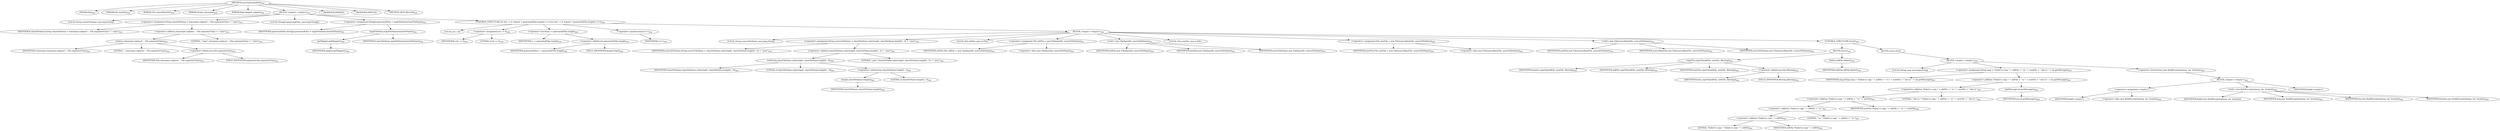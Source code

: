 digraph "moveGeneratedFile" {  
"802" [label = <(METHOD,moveGeneratedFile)<SUB>428</SUB>> ]
"803" [label = <(PARAM,this)<SUB>428</SUB>> ]
"804" [label = <(PARAM,File baseDir)<SUB>428</SUB>> ]
"805" [label = <(PARAM,File sourceBaseFile)<SUB>428</SUB>> ]
"806" [label = <(PARAM,String classname)<SUB>429</SUB>> ]
"807" [label = <(PARAM,RmicAdapter adapter)<SUB>430</SUB>> ]
"808" [label = <(BLOCK,&lt;empty&gt;,&lt;empty&gt;)<SUB>431</SUB>> ]
"809" [label = <(LOCAL,String classFileName: java.lang.String)> ]
"810" [label = <(&lt;operator&gt;.assignment,String classFileName = classname.replace('.', File.separatorChar) + &quot;.class&quot;)<SUB>433</SUB>> ]
"811" [label = <(IDENTIFIER,classFileName,String classFileName = classname.replace('.', File.separatorChar) + &quot;.class&quot;)<SUB>433</SUB>> ]
"812" [label = <(&lt;operator&gt;.addition,classname.replace('.', File.separatorChar) + &quot;.class&quot;)<SUB>434</SUB>> ]
"813" [label = <(replace,classname.replace('.', File.separatorChar))<SUB>434</SUB>> ]
"814" [label = <(IDENTIFIER,classname,classname.replace('.', File.separatorChar))<SUB>434</SUB>> ]
"815" [label = <(LITERAL,'.',classname.replace('.', File.separatorChar))<SUB>434</SUB>> ]
"816" [label = <(&lt;operator&gt;.fieldAccess,File.separatorChar)<SUB>434</SUB>> ]
"817" [label = <(IDENTIFIER,File,classname.replace('.', File.separatorChar))<SUB>434</SUB>> ]
"818" [label = <(FIELD_IDENTIFIER,separatorChar,separatorChar)<SUB>434</SUB>> ]
"819" [label = <(LITERAL,&quot;.class&quot;,classname.replace('.', File.separatorChar) + &quot;.class&quot;)<SUB>434</SUB>> ]
"820" [label = <(LOCAL,String[] generatedFiles: java.lang.String[])> ]
"821" [label = <(&lt;operator&gt;.assignment,String[] generatedFiles = mapFileName(classFileName))<SUB>435</SUB>> ]
"822" [label = <(IDENTIFIER,generatedFiles,String[] generatedFiles = mapFileName(classFileName))<SUB>435</SUB>> ]
"823" [label = <(mapFileName,mapFileName(classFileName))<SUB>436</SUB>> ]
"824" [label = <(getMapper,getMapper())<SUB>436</SUB>> ]
"825" [label = <(IDENTIFIER,adapter,getMapper())<SUB>436</SUB>> ]
"826" [label = <(IDENTIFIER,classFileName,mapFileName(classFileName))<SUB>436</SUB>> ]
"827" [label = <(CONTROL_STRUCTURE,for (int i = 0; Some(i &lt; generatedFiles.length); i++),for (int i = 0; Some(i &lt; generatedFiles.length); i++))<SUB>438</SUB>> ]
"828" [label = <(LOCAL,int i: int)> ]
"829" [label = <(&lt;operator&gt;.assignment,int i = 0)<SUB>438</SUB>> ]
"830" [label = <(IDENTIFIER,i,int i = 0)<SUB>438</SUB>> ]
"831" [label = <(LITERAL,0,int i = 0)<SUB>438</SUB>> ]
"832" [label = <(&lt;operator&gt;.lessThan,i &lt; generatedFiles.length)<SUB>438</SUB>> ]
"833" [label = <(IDENTIFIER,i,i &lt; generatedFiles.length)<SUB>438</SUB>> ]
"834" [label = <(&lt;operator&gt;.fieldAccess,generatedFiles.length)<SUB>438</SUB>> ]
"835" [label = <(IDENTIFIER,generatedFiles,i &lt; generatedFiles.length)<SUB>438</SUB>> ]
"836" [label = <(FIELD_IDENTIFIER,length,length)<SUB>438</SUB>> ]
"837" [label = <(&lt;operator&gt;.postIncrement,i++)<SUB>438</SUB>> ]
"838" [label = <(IDENTIFIER,i,i++)<SUB>438</SUB>> ]
"839" [label = <(BLOCK,&lt;empty&gt;,&lt;empty&gt;)<SUB>438</SUB>> ]
"840" [label = <(LOCAL,String sourceFileName: java.lang.String)> ]
"841" [label = <(&lt;operator&gt;.assignment,String sourceFileName = classFileName.substring(0, classFileName.length() - 6) + &quot;.java&quot;)<SUB>439</SUB>> ]
"842" [label = <(IDENTIFIER,sourceFileName,String sourceFileName = classFileName.substring(0, classFileName.length() - 6) + &quot;.java&quot;)<SUB>439</SUB>> ]
"843" [label = <(&lt;operator&gt;.addition,classFileName.substring(0, classFileName.length() - 6) + &quot;.java&quot;)<SUB>440</SUB>> ]
"844" [label = <(substring,classFileName.substring(0, classFileName.length() - 6))<SUB>440</SUB>> ]
"845" [label = <(IDENTIFIER,classFileName,classFileName.substring(0, classFileName.length() - 6))<SUB>440</SUB>> ]
"846" [label = <(LITERAL,0,classFileName.substring(0, classFileName.length() - 6))<SUB>440</SUB>> ]
"847" [label = <(&lt;operator&gt;.subtraction,classFileName.length() - 6)<SUB>440</SUB>> ]
"848" [label = <(length,classFileName.length())<SUB>440</SUB>> ]
"849" [label = <(IDENTIFIER,classFileName,classFileName.length())<SUB>440</SUB>> ]
"850" [label = <(LITERAL,6,classFileName.length() - 6)<SUB>440</SUB>> ]
"851" [label = <(LITERAL,&quot;.java&quot;,classFileName.substring(0, classFileName.length() - 6) + &quot;.java&quot;)<SUB>440</SUB>> ]
"43" [label = <(LOCAL,File oldFile: java.io.File)> ]
"852" [label = <(&lt;operator&gt;.assignment,File oldFile = new File(baseDir, sourceFileName))<SUB>441</SUB>> ]
"853" [label = <(IDENTIFIER,oldFile,File oldFile = new File(baseDir, sourceFileName))<SUB>441</SUB>> ]
"854" [label = <(&lt;operator&gt;.alloc,new File(baseDir, sourceFileName))<SUB>441</SUB>> ]
"855" [label = <(&lt;init&gt;,new File(baseDir, sourceFileName))<SUB>441</SUB>> ]
"42" [label = <(IDENTIFIER,oldFile,new File(baseDir, sourceFileName))<SUB>441</SUB>> ]
"856" [label = <(IDENTIFIER,baseDir,new File(baseDir, sourceFileName))<SUB>441</SUB>> ]
"857" [label = <(IDENTIFIER,sourceFileName,new File(baseDir, sourceFileName))<SUB>441</SUB>> ]
"45" [label = <(LOCAL,File newFile: java.io.File)> ]
"858" [label = <(&lt;operator&gt;.assignment,File newFile = new File(sourceBaseFile, sourceFileName))<SUB>442</SUB>> ]
"859" [label = <(IDENTIFIER,newFile,File newFile = new File(sourceBaseFile, sourceFileName))<SUB>442</SUB>> ]
"860" [label = <(&lt;operator&gt;.alloc,new File(sourceBaseFile, sourceFileName))<SUB>442</SUB>> ]
"861" [label = <(&lt;init&gt;,new File(sourceBaseFile, sourceFileName))<SUB>442</SUB>> ]
"44" [label = <(IDENTIFIER,newFile,new File(sourceBaseFile, sourceFileName))<SUB>442</SUB>> ]
"862" [label = <(IDENTIFIER,sourceBaseFile,new File(sourceBaseFile, sourceFileName))<SUB>442</SUB>> ]
"863" [label = <(IDENTIFIER,sourceFileName,new File(sourceBaseFile, sourceFileName))<SUB>442</SUB>> ]
"864" [label = <(CONTROL_STRUCTURE,try,try)<SUB>443</SUB>> ]
"865" [label = <(BLOCK,try,try)<SUB>443</SUB>> ]
"866" [label = <(copyFile,copyFile(oldFile, newFile, filtering))<SUB>444</SUB>> ]
"867" [label = <(IDENTIFIER,project,copyFile(oldFile, newFile, filtering))<SUB>444</SUB>> ]
"868" [label = <(IDENTIFIER,oldFile,copyFile(oldFile, newFile, filtering))<SUB>444</SUB>> ]
"869" [label = <(IDENTIFIER,newFile,copyFile(oldFile, newFile, filtering))<SUB>444</SUB>> ]
"870" [label = <(&lt;operator&gt;.fieldAccess,this.filtering)<SUB>444</SUB>> ]
"871" [label = <(IDENTIFIER,this,copyFile(oldFile, newFile, filtering))<SUB>444</SUB>> ]
"872" [label = <(FIELD_IDENTIFIER,filtering,filtering)<SUB>444</SUB>> ]
"873" [label = <(delete,oldFile.delete())<SUB>445</SUB>> ]
"874" [label = <(IDENTIFIER,oldFile,oldFile.delete())<SUB>445</SUB>> ]
"875" [label = <(BLOCK,catch,catch)> ]
"876" [label = <(BLOCK,&lt;empty&gt;,&lt;empty&gt;)<SUB>446</SUB>> ]
"877" [label = <(LOCAL,String msg: java.lang.String)> ]
"878" [label = <(&lt;operator&gt;.assignment,String msg = &quot;Failed to copy &quot; + oldFile + &quot; to &quot; + newFile + &quot; due to &quot; + ioe.getMessage())<SUB>447</SUB>> ]
"879" [label = <(IDENTIFIER,msg,String msg = &quot;Failed to copy &quot; + oldFile + &quot; to &quot; + newFile + &quot; due to &quot; + ioe.getMessage())<SUB>447</SUB>> ]
"880" [label = <(&lt;operator&gt;.addition,&quot;Failed to copy &quot; + oldFile + &quot; to &quot; + newFile + &quot; due to &quot; + ioe.getMessage())<SUB>447</SUB>> ]
"881" [label = <(&lt;operator&gt;.addition,&quot;Failed to copy &quot; + oldFile + &quot; to &quot; + newFile + &quot; due to &quot;)<SUB>447</SUB>> ]
"882" [label = <(&lt;operator&gt;.addition,&quot;Failed to copy &quot; + oldFile + &quot; to &quot; + newFile)<SUB>447</SUB>> ]
"883" [label = <(&lt;operator&gt;.addition,&quot;Failed to copy &quot; + oldFile + &quot; to &quot;)<SUB>447</SUB>> ]
"884" [label = <(&lt;operator&gt;.addition,&quot;Failed to copy &quot; + oldFile)<SUB>447</SUB>> ]
"885" [label = <(LITERAL,&quot;Failed to copy &quot;,&quot;Failed to copy &quot; + oldFile)<SUB>447</SUB>> ]
"886" [label = <(IDENTIFIER,oldFile,&quot;Failed to copy &quot; + oldFile)<SUB>447</SUB>> ]
"887" [label = <(LITERAL,&quot; to &quot;,&quot;Failed to copy &quot; + oldFile + &quot; to &quot;)<SUB>447</SUB>> ]
"888" [label = <(IDENTIFIER,newFile,&quot;Failed to copy &quot; + oldFile + &quot; to &quot; + newFile)<SUB>448</SUB>> ]
"889" [label = <(LITERAL,&quot; due to &quot;,&quot;Failed to copy &quot; + oldFile + &quot; to &quot; + newFile + &quot; due to &quot;)<SUB>448</SUB>> ]
"890" [label = <(getMessage,ioe.getMessage())<SUB>448</SUB>> ]
"891" [label = <(IDENTIFIER,ioe,ioe.getMessage())<SUB>448</SUB>> ]
"892" [label = <(&lt;operator&gt;.throw,throw new BuildException(msg, ioe, location);)<SUB>449</SUB>> ]
"893" [label = <(BLOCK,&lt;empty&gt;,&lt;empty&gt;)<SUB>449</SUB>> ]
"894" [label = <(&lt;operator&gt;.assignment,&lt;empty&gt;)> ]
"895" [label = <(IDENTIFIER,$obj9,&lt;empty&gt;)> ]
"896" [label = <(&lt;operator&gt;.alloc,new BuildException(msg, ioe, location))<SUB>449</SUB>> ]
"897" [label = <(&lt;init&gt;,new BuildException(msg, ioe, location))<SUB>449</SUB>> ]
"898" [label = <(IDENTIFIER,$obj9,new BuildException(msg, ioe, location))> ]
"899" [label = <(IDENTIFIER,msg,new BuildException(msg, ioe, location))<SUB>449</SUB>> ]
"900" [label = <(IDENTIFIER,ioe,new BuildException(msg, ioe, location))<SUB>449</SUB>> ]
"901" [label = <(IDENTIFIER,location,new BuildException(msg, ioe, location))<SUB>449</SUB>> ]
"902" [label = <(IDENTIFIER,$obj9,&lt;empty&gt;)> ]
"903" [label = <(MODIFIER,PRIVATE)> ]
"904" [label = <(MODIFIER,VIRTUAL)> ]
"905" [label = <(METHOD_RETURN,void)<SUB>428</SUB>> ]
  "802" -> "803" 
  "802" -> "804" 
  "802" -> "805" 
  "802" -> "806" 
  "802" -> "807" 
  "802" -> "808" 
  "802" -> "903" 
  "802" -> "904" 
  "802" -> "905" 
  "808" -> "809" 
  "808" -> "810" 
  "808" -> "820" 
  "808" -> "821" 
  "808" -> "827" 
  "810" -> "811" 
  "810" -> "812" 
  "812" -> "813" 
  "812" -> "819" 
  "813" -> "814" 
  "813" -> "815" 
  "813" -> "816" 
  "816" -> "817" 
  "816" -> "818" 
  "821" -> "822" 
  "821" -> "823" 
  "823" -> "824" 
  "823" -> "826" 
  "824" -> "825" 
  "827" -> "828" 
  "827" -> "829" 
  "827" -> "832" 
  "827" -> "837" 
  "827" -> "839" 
  "829" -> "830" 
  "829" -> "831" 
  "832" -> "833" 
  "832" -> "834" 
  "834" -> "835" 
  "834" -> "836" 
  "837" -> "838" 
  "839" -> "840" 
  "839" -> "841" 
  "839" -> "43" 
  "839" -> "852" 
  "839" -> "855" 
  "839" -> "45" 
  "839" -> "858" 
  "839" -> "861" 
  "839" -> "864" 
  "841" -> "842" 
  "841" -> "843" 
  "843" -> "844" 
  "843" -> "851" 
  "844" -> "845" 
  "844" -> "846" 
  "844" -> "847" 
  "847" -> "848" 
  "847" -> "850" 
  "848" -> "849" 
  "852" -> "853" 
  "852" -> "854" 
  "855" -> "42" 
  "855" -> "856" 
  "855" -> "857" 
  "858" -> "859" 
  "858" -> "860" 
  "861" -> "44" 
  "861" -> "862" 
  "861" -> "863" 
  "864" -> "865" 
  "864" -> "875" 
  "865" -> "866" 
  "865" -> "873" 
  "866" -> "867" 
  "866" -> "868" 
  "866" -> "869" 
  "866" -> "870" 
  "870" -> "871" 
  "870" -> "872" 
  "873" -> "874" 
  "875" -> "876" 
  "876" -> "877" 
  "876" -> "878" 
  "876" -> "892" 
  "878" -> "879" 
  "878" -> "880" 
  "880" -> "881" 
  "880" -> "890" 
  "881" -> "882" 
  "881" -> "889" 
  "882" -> "883" 
  "882" -> "888" 
  "883" -> "884" 
  "883" -> "887" 
  "884" -> "885" 
  "884" -> "886" 
  "890" -> "891" 
  "892" -> "893" 
  "893" -> "894" 
  "893" -> "897" 
  "893" -> "902" 
  "894" -> "895" 
  "894" -> "896" 
  "897" -> "898" 
  "897" -> "899" 
  "897" -> "900" 
  "897" -> "901" 
}
